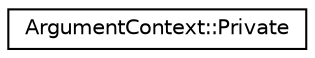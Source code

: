 digraph "类继承关系图"
{
 // INTERACTIVE_SVG=YES
 // LATEX_PDF_SIZE
  edge [fontname="Helvetica",fontsize="10",labelfontname="Helvetica",labelfontsize="10"];
  node [fontname="Helvetica",fontsize="10",shape=record];
  rankdir="LR";
  Node0 [label="ArgumentContext::Private",height=0.2,width=0.4,color="black", fillcolor="white", style="filled",URL="$d8/d1d/class_argument_context_1_1_private.html",tooltip=" "];
}
